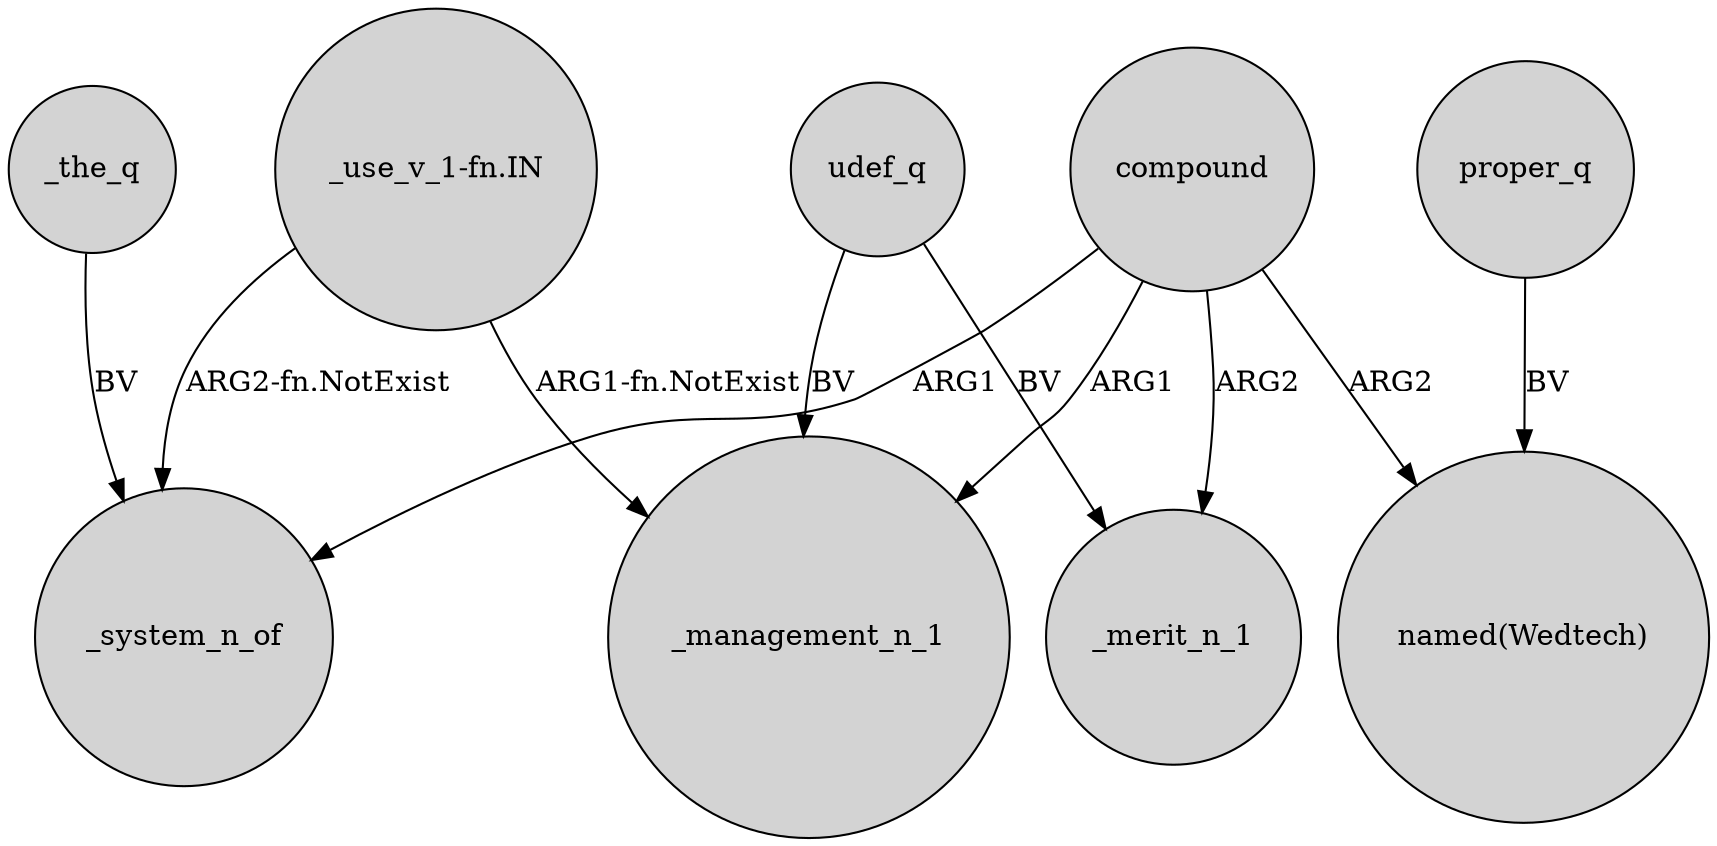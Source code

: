 digraph {
	node [shape=circle style=filled]
	_the_q -> _system_n_of [label=BV]
	compound -> _merit_n_1 [label=ARG2]
	"_use_v_1-fn.IN" -> _management_n_1 [label="ARG1-fn.NotExist"]
	udef_q -> _management_n_1 [label=BV]
	compound -> _system_n_of [label=ARG1]
	"_use_v_1-fn.IN" -> _system_n_of [label="ARG2-fn.NotExist"]
	compound -> _management_n_1 [label=ARG1]
	udef_q -> _merit_n_1 [label=BV]
	compound -> "named(Wedtech)" [label=ARG2]
	proper_q -> "named(Wedtech)" [label=BV]
}
